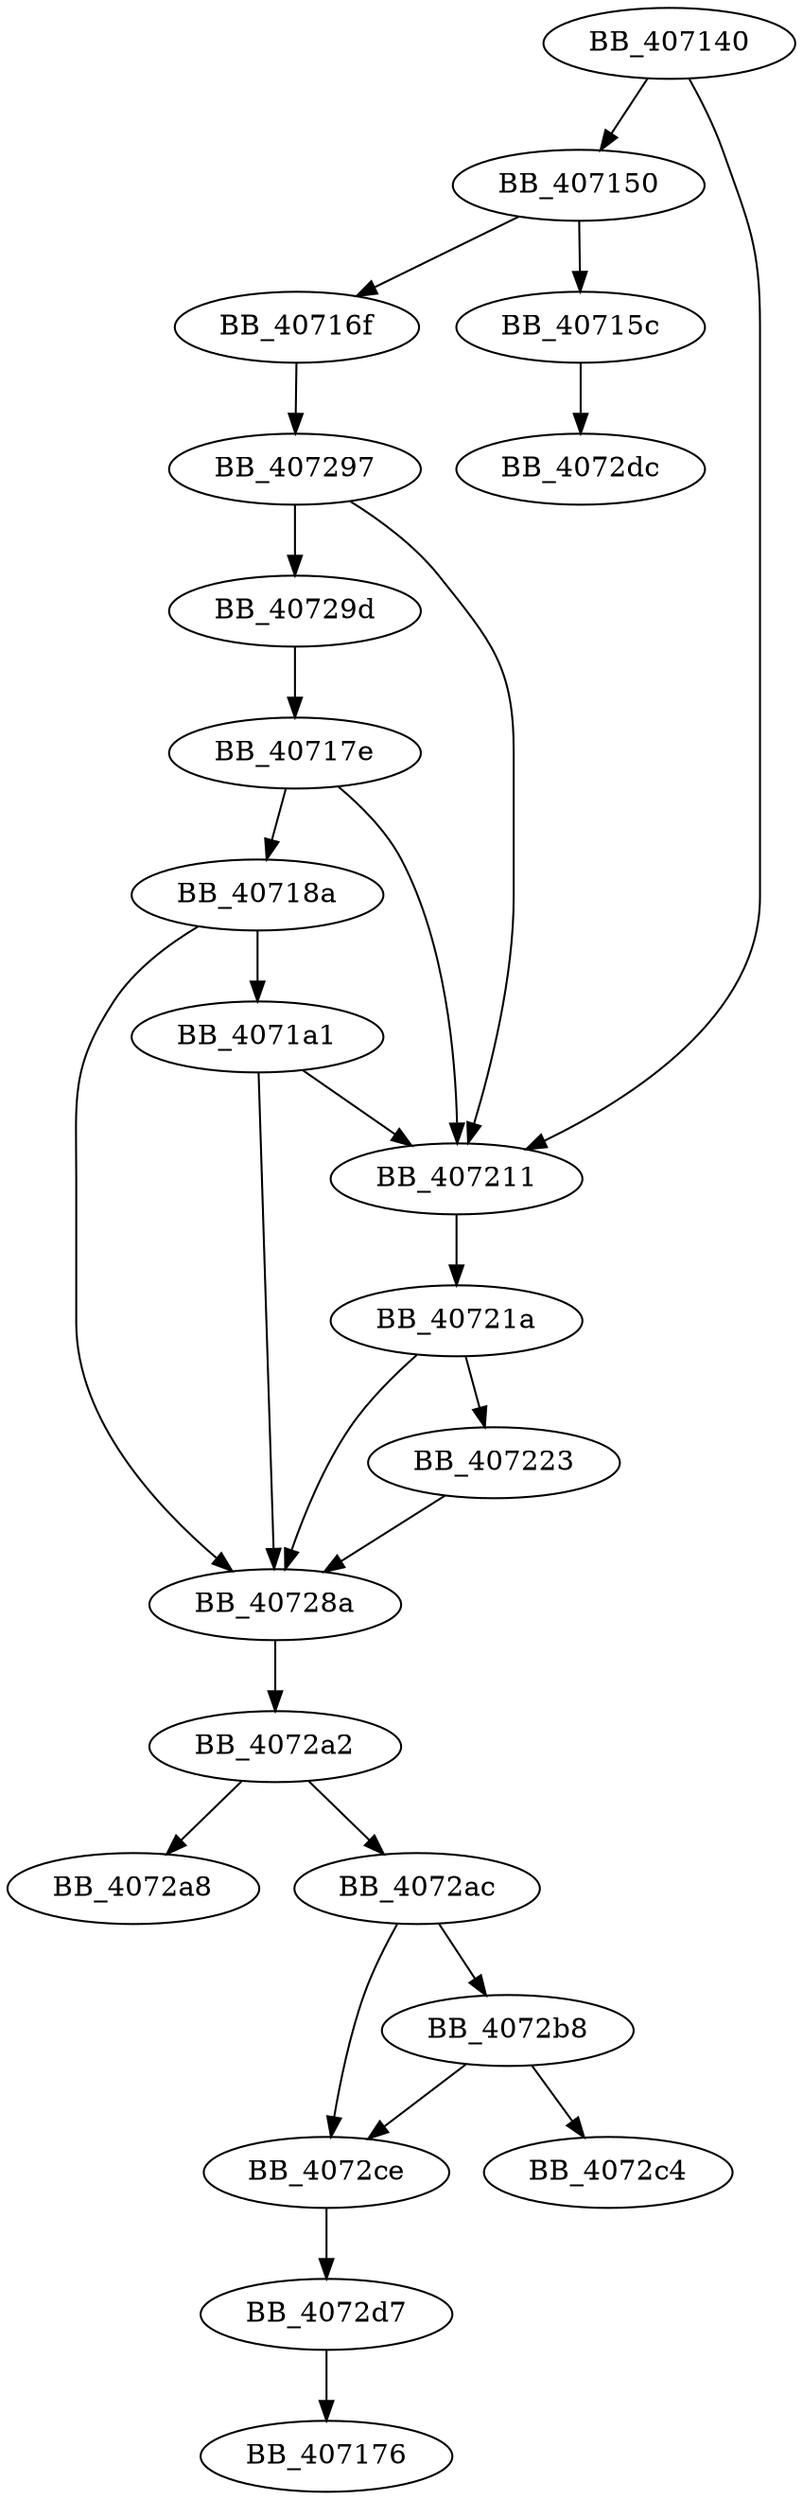 DiGraph sub_407140{
BB_407140->BB_407150
BB_407140->BB_407211
BB_407150->BB_40715c
BB_407150->BB_40716f
BB_40715c->BB_4072dc
BB_40716f->BB_407297
BB_40717e->BB_40718a
BB_40717e->BB_407211
BB_40718a->BB_4071a1
BB_40718a->BB_40728a
BB_4071a1->BB_407211
BB_4071a1->BB_40728a
BB_407211->BB_40721a
BB_40721a->BB_407223
BB_40721a->BB_40728a
BB_407223->BB_40728a
BB_40728a->BB_4072a2
BB_407297->BB_407211
BB_407297->BB_40729d
BB_40729d->BB_40717e
BB_4072a2->BB_4072a8
BB_4072a2->BB_4072ac
BB_4072ac->BB_4072b8
BB_4072ac->BB_4072ce
BB_4072b8->BB_4072c4
BB_4072b8->BB_4072ce
BB_4072ce->BB_4072d7
BB_4072d7->BB_407176
}
